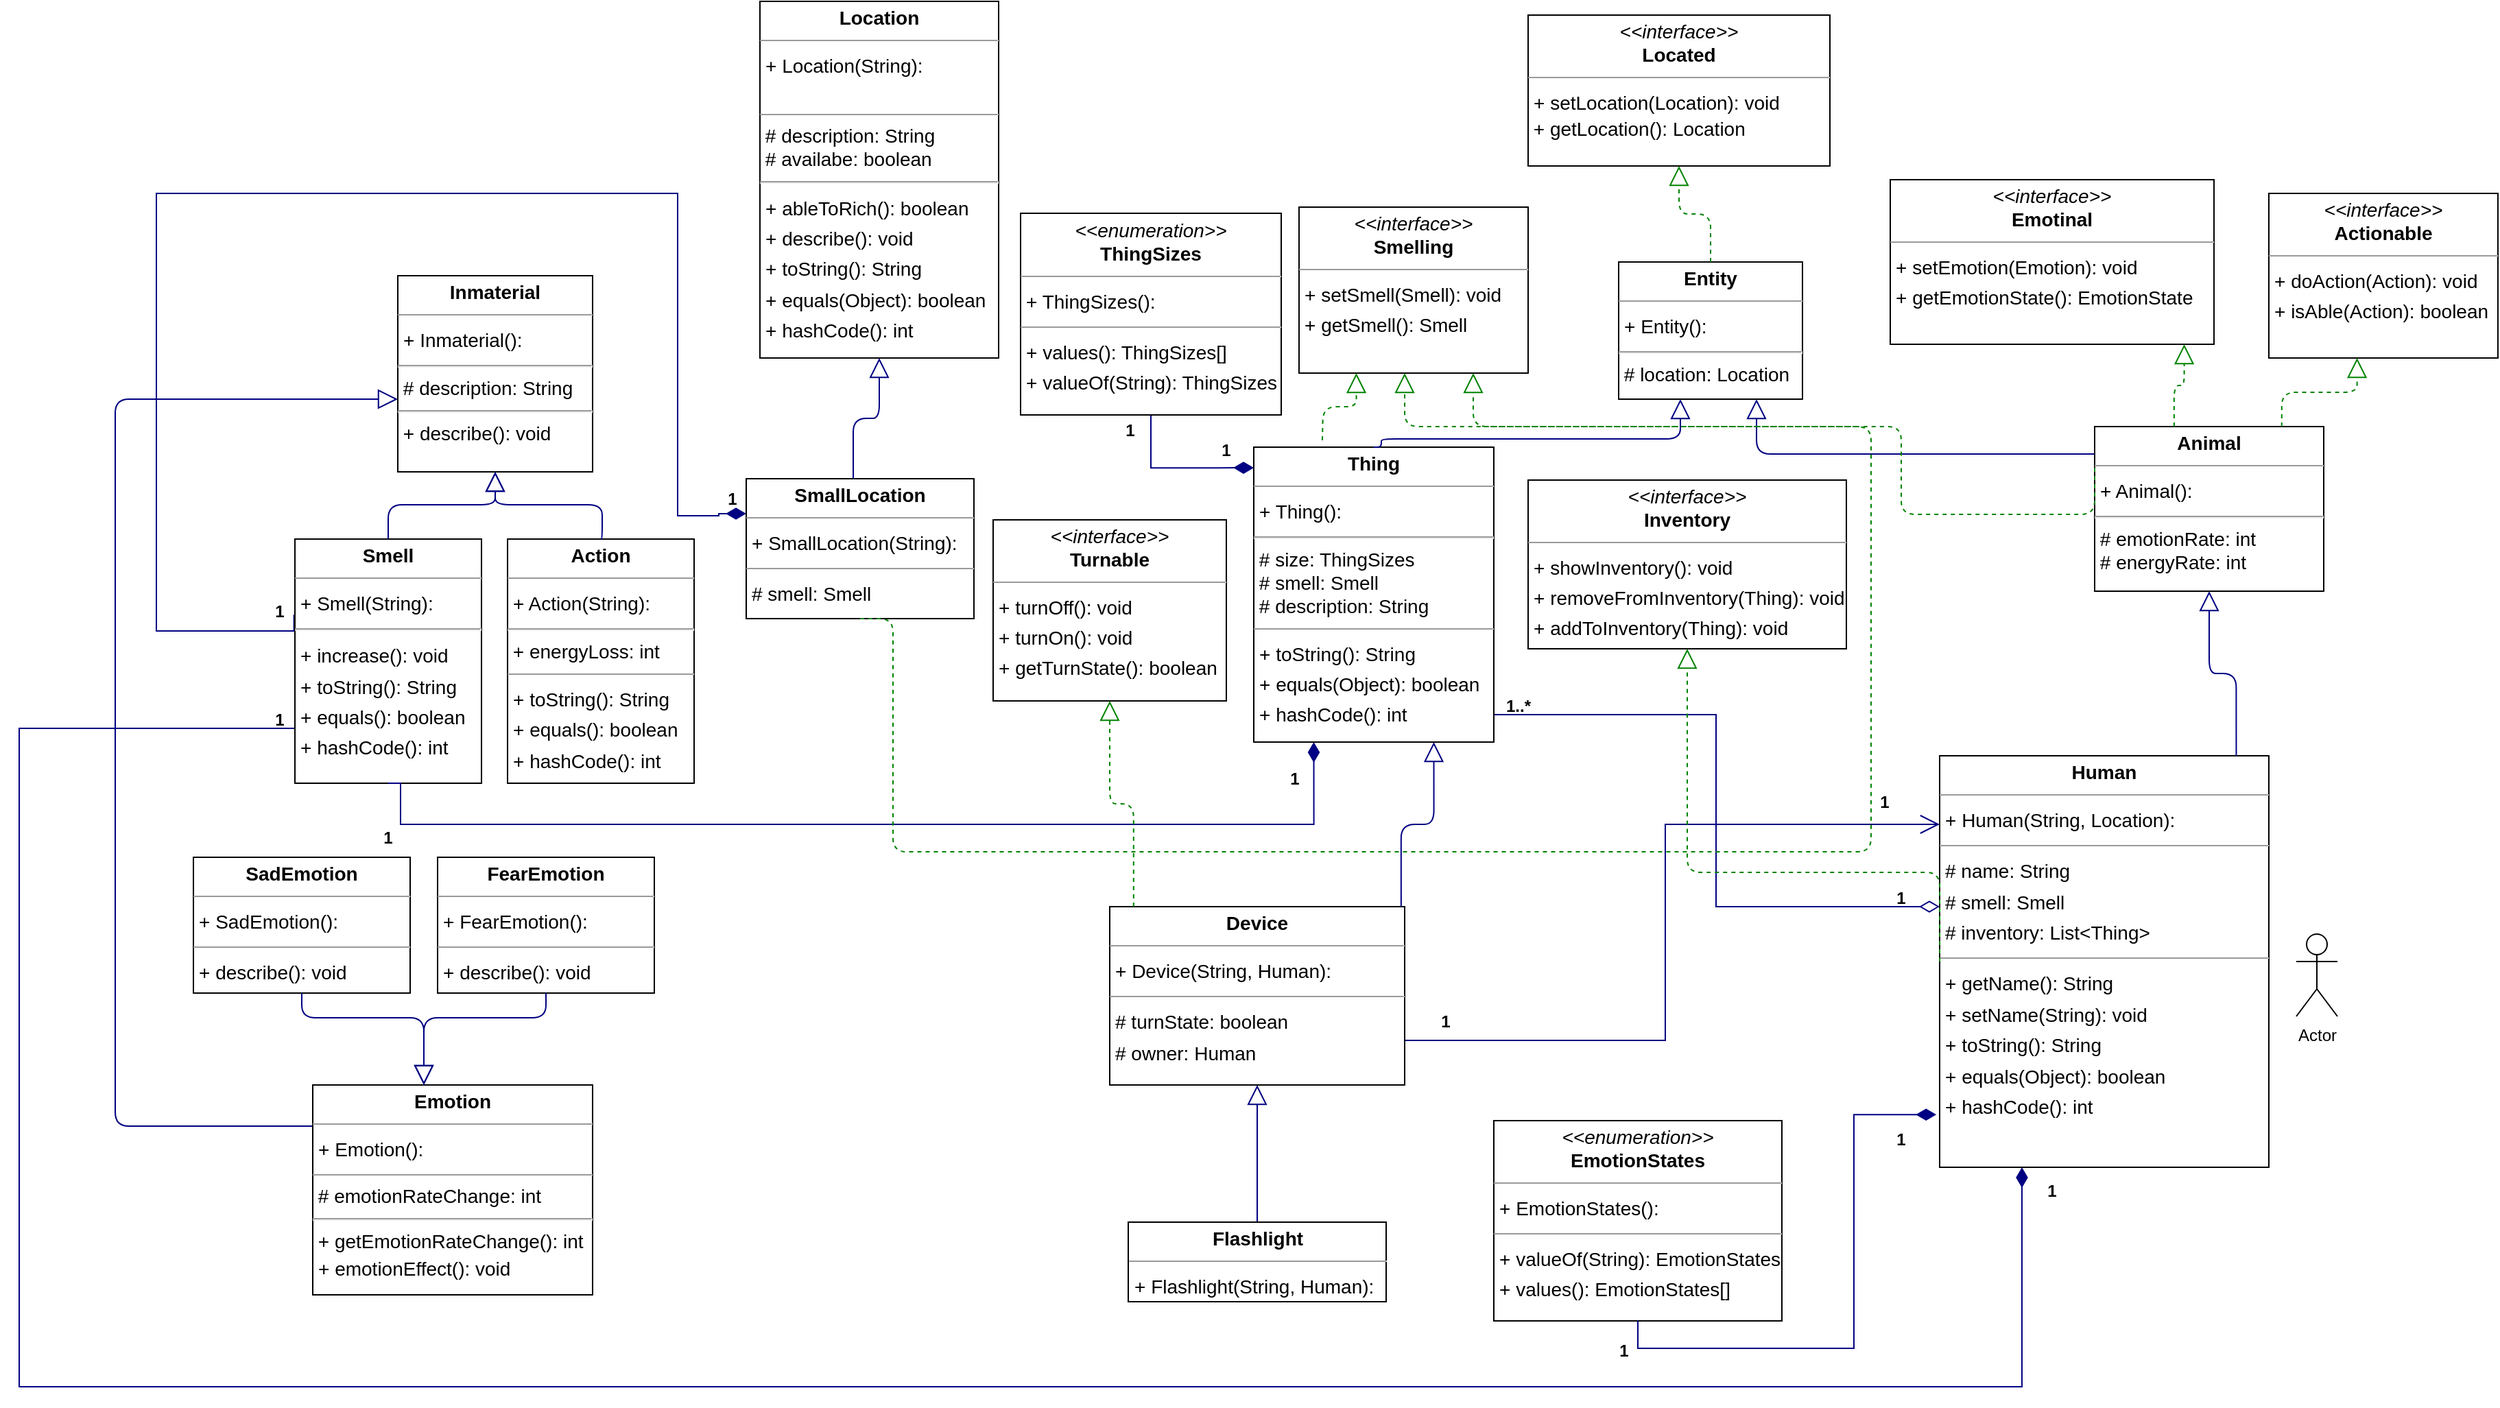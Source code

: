 <mxfile version="20.6.2" type="device"><diagram id="MueNVvaktkQW8Kkpwh6Y" name="Page-1"><mxGraphModel dx="1789" dy="1004" grid="1" gridSize="10" guides="1" tooltips="1" connect="1" arrows="1" fold="1" page="0" pageScale="1" pageWidth="850" pageHeight="1100" background="none" math="0" shadow="0"><root><mxCell id="0"/><mxCell id="1" parent="0"/><mxCell id="node16" value="&lt;p style=&quot;margin:0px;margin-top:4px;text-align:center;&quot;&gt;&lt;b&gt;Action&lt;/b&gt;&lt;/p&gt;&lt;hr size=&quot;1&quot;&gt;&lt;p style=&quot;margin:0 0 0 4px;line-height:1.6;&quot;&gt;+ Action(String): &lt;/p&gt;&lt;hr&gt;&amp;nbsp;+ energyLoss: int&lt;br&gt;&lt;hr size=&quot;1&quot;&gt;&lt;p style=&quot;margin:0 0 0 4px;line-height:1.6;&quot;&gt;&lt;span style=&quot;background-color: initial;&quot;&gt;+ toString(): String&lt;/span&gt;&lt;br&gt;&lt;/p&gt;&lt;p style=&quot;margin:0 0 0 4px;line-height:1.6;&quot;&gt;+ equals(): boolean&lt;/p&gt;&lt;p style=&quot;margin:0 0 0 4px;line-height:1.6;&quot;&gt;+ hashCode(): int&lt;/p&gt;" style="verticalAlign=top;align=left;overflow=fill;fontSize=14;fontFamily=Helvetica;html=1;rounded=0;shadow=0;comic=0;labelBackgroundColor=none;strokeWidth=1;" parent="1" vertex="1"><mxGeometry x="-214" y="202" width="136" height="178" as="geometry"/></mxCell><mxCell id="node4" value="&lt;p style=&quot;margin:0px;margin-top:4px;text-align:center;&quot;&gt;&lt;i&gt;&amp;lt;&amp;lt;interface&amp;gt;&amp;gt;&lt;/i&gt;&lt;br&gt;&lt;b&gt;Actionable&lt;/b&gt;&lt;/p&gt;&lt;hr size=&quot;1&quot;&gt;&lt;p style=&quot;margin:0 0 0 4px;line-height:1.6;&quot;&gt;+ doAction(Action): void&lt;/p&gt;&lt;p style=&quot;margin:0 0 0 4px;line-height:1.6;&quot;&gt;+ isAble(Action): boolean&lt;/p&gt;&lt;p style=&quot;margin:0 0 0 4px;line-height:1.6;&quot;&gt;&lt;br&gt;&lt;/p&gt;" style="verticalAlign=top;align=left;overflow=fill;fontSize=14;fontFamily=Helvetica;html=1;rounded=0;shadow=0;comic=0;labelBackgroundColor=none;strokeWidth=1;" parent="1" vertex="1"><mxGeometry x="1070" y="-50" width="167" height="120" as="geometry"/></mxCell><mxCell id="node1" value="&lt;p style=&quot;margin:0px;margin-top:4px;text-align:center;&quot;&gt;&lt;b&gt;Animal&lt;/b&gt;&lt;/p&gt;&lt;hr size=&quot;1&quot;&gt;&lt;p style=&quot;margin:0 0 0 4px;line-height:1.6;&quot;&gt;+ Animal(): &lt;/p&gt;&lt;hr&gt;&amp;nbsp;# emotionRate: int&lt;br&gt;&amp;nbsp;# energyRate: int" style="verticalAlign=top;align=left;overflow=fill;fontSize=14;fontFamily=Helvetica;html=1;rounded=0;shadow=0;comic=0;labelBackgroundColor=none;strokeWidth=1;" parent="1" vertex="1"><mxGeometry x="943" y="120" width="167" height="120" as="geometry"/></mxCell><mxCell id="obDkM9ZEDgnYRzwhDy0g-1" style="edgeStyle=orthogonalEdgeStyle;rounded=0;orthogonalLoop=1;jettySize=auto;html=1;strokeColor=#000082;endArrow=open;endFill=0;exitX=1;exitY=0.75;exitDx=0;exitDy=0;endSize=12;" parent="1" source="node13" target="node10" edge="1"><mxGeometry relative="1" as="geometry"><mxPoint x="750" y="370" as="targetPoint"/><Array as="points"><mxPoint x="630" y="568"/><mxPoint x="630" y="410"/></Array></mxGeometry></mxCell><mxCell id="node13" value="&lt;p style=&quot;margin:0px;margin-top:4px;text-align:center;&quot;&gt;&lt;b&gt;Device&lt;/b&gt;&lt;/p&gt;&lt;hr size=&quot;1&quot;&gt;&lt;p style=&quot;margin:0 0 0 4px;line-height:1.6;&quot;&gt;+ Device(String, Human): &lt;/p&gt;&lt;hr size=&quot;1&quot;&gt;&lt;p style=&quot;margin:0 0 0 4px;line-height:1.6;&quot;&gt;# turnState: boolean&lt;/p&gt;&lt;p style=&quot;margin:0 0 0 4px;line-height:1.6;&quot;&gt;# owner: Human&lt;/p&gt;&lt;p style=&quot;margin:0 0 0 4px;line-height:1.6;&quot;&gt;&lt;br&gt;&lt;/p&gt;&lt;p style=&quot;margin:0 0 0 4px;line-height:1.6;&quot;&gt;&lt;br&gt;&lt;/p&gt;&lt;p style=&quot;margin:0 0 0 4px;line-height:1.6;&quot;&gt;&lt;br&gt;&lt;/p&gt;" style="verticalAlign=top;align=left;overflow=fill;fontSize=14;fontFamily=Helvetica;html=1;rounded=0;shadow=0;comic=0;labelBackgroundColor=none;strokeWidth=1;" parent="1" vertex="1"><mxGeometry x="225" y="470" width="215" height="130" as="geometry"/></mxCell><mxCell id="node18" value="&lt;p style=&quot;margin:0px;margin-top:4px;text-align:center;&quot;&gt;&lt;i&gt;&amp;lt;&amp;lt;interface&amp;gt;&amp;gt;&lt;/i&gt;&lt;br&gt;&lt;b&gt;Emotinal&lt;/b&gt;&lt;/p&gt;&lt;hr size=&quot;1&quot;&gt;&lt;p style=&quot;margin:0 0 0 4px;line-height:1.6;&quot;&gt;+ setEmotion(Emotion): void&lt;/p&gt;&lt;p style=&quot;margin:0 0 0 4px;line-height:1.6;&quot;&gt;+ getEmotionState(): EmotionState&lt;/p&gt;" style="verticalAlign=top;align=left;overflow=fill;fontSize=14;fontFamily=Helvetica;html=1;rounded=0;shadow=0;comic=0;labelBackgroundColor=none;strokeWidth=1;" parent="1" vertex="1"><mxGeometry x="794" y="-60" width="236" height="120" as="geometry"/></mxCell><mxCell id="NrGRBM0tOk8DJxdHcH1v-8" style="edgeStyle=orthogonalEdgeStyle;rounded=1;orthogonalLoop=1;jettySize=auto;html=1;strokeColor=#000082;endArrow=block;endFill=0;endSize=12;" parent="1" source="node19" target="node0" edge="1"><mxGeometry relative="1" as="geometry"><Array as="points"><mxPoint x="-500" y="630"/><mxPoint x="-500" y="100"/></Array><mxPoint x="-340" y="100" as="targetPoint"/></mxGeometry></mxCell><mxCell id="node19" value="&lt;p style=&quot;margin:0px;margin-top:4px;text-align:center;&quot;&gt;&lt;b&gt;Emotion&lt;/b&gt;&lt;/p&gt;&lt;hr size=&quot;1&quot;&gt;&lt;p style=&quot;margin:0 0 0 4px;line-height:1.6;&quot;&gt;+ Emotion(): &lt;/p&gt;&lt;hr size=&quot;1&quot;&gt;&amp;nbsp;# emotionRateChange: int&lt;hr&gt;&amp;nbsp;+ getEmotionRateChange(): int&lt;br&gt;&lt;p style=&quot;margin:0 0 0 4px;line-height:1.6;&quot;&gt;+ emotionEffect(): void&lt;/p&gt;" style="verticalAlign=top;align=left;overflow=fill;fontSize=14;fontFamily=Helvetica;html=1;rounded=0;shadow=0;comic=0;labelBackgroundColor=none;strokeWidth=1;" parent="1" vertex="1"><mxGeometry x="-356" y="600" width="204" height="153" as="geometry"/></mxCell><mxCell id="node5" value="&lt;p style=&quot;margin:0px;margin-top:4px;text-align:center;&quot;&gt;&lt;i&gt;&amp;lt;&amp;lt;enumeration&amp;gt;&amp;gt;&lt;/i&gt;&lt;br/&gt;&lt;b&gt;EmotionStates&lt;/b&gt;&lt;/p&gt;&lt;hr size=&quot;1&quot;/&gt;&lt;p style=&quot;margin:0 0 0 4px;line-height:1.6;&quot;&gt;+ EmotionStates(): &lt;/p&gt;&lt;hr size=&quot;1&quot;/&gt;&lt;p style=&quot;margin:0 0 0 4px;line-height:1.6;&quot;&gt;+ valueOf(String): EmotionStates&lt;br/&gt;+ values(): EmotionStates[]&lt;/p&gt;" style="verticalAlign=top;align=left;overflow=fill;fontSize=14;fontFamily=Helvetica;html=1;rounded=0;shadow=0;comic=0;labelBackgroundColor=none;strokeWidth=1;" parent="1" vertex="1"><mxGeometry x="505" y="626" width="210" height="146" as="geometry"/></mxCell><mxCell id="node9" value="&lt;p style=&quot;margin:0px;margin-top:4px;text-align:center;&quot;&gt;&lt;b&gt;Entity&lt;/b&gt;&lt;/p&gt;&lt;hr size=&quot;1&quot;&gt;&lt;p style=&quot;margin:0 0 0 4px;line-height:1.6;&quot;&gt;+ Entity(): &lt;/p&gt;&lt;hr&gt;&amp;nbsp;# location: Location" style="verticalAlign=top;align=left;overflow=fill;fontSize=14;fontFamily=Helvetica;html=1;rounded=0;shadow=0;comic=0;labelBackgroundColor=none;strokeWidth=1;" parent="1" vertex="1"><mxGeometry x="596" width="134" height="100" as="geometry"/></mxCell><mxCell id="node21" value="&lt;p style=&quot;margin:0px;margin-top:4px;text-align:center;&quot;&gt;&lt;b&gt;FearEmotion&lt;/b&gt;&lt;/p&gt;&lt;hr size=&quot;1&quot;&gt;&lt;p style=&quot;margin:0 0 0 4px;line-height:1.6;&quot;&gt;+ FearEmotion(): &lt;/p&gt;&lt;hr size=&quot;1&quot;&gt;&lt;p style=&quot;margin:0 0 0 4px;line-height:1.6;&quot;&gt;+ describe(): void&lt;/p&gt;" style="verticalAlign=top;align=left;overflow=fill;fontSize=14;fontFamily=Helvetica;html=1;rounded=0;shadow=0;comic=0;labelBackgroundColor=none;strokeWidth=1;" parent="1" vertex="1"><mxGeometry x="-265" y="434" width="158" height="99" as="geometry"/></mxCell><mxCell id="NrGRBM0tOk8DJxdHcH1v-1" value="" style="edgeStyle=orthogonalEdgeStyle;rounded=0;orthogonalLoop=1;jettySize=auto;html=1;endArrow=block;endFill=0;endSize=12;strokeColor=#000082;" parent="1" source="node6" target="node13" edge="1"><mxGeometry relative="1" as="geometry"/></mxCell><mxCell id="node6" value="&lt;p style=&quot;margin:0px;margin-top:4px;text-align:center;&quot;&gt;&lt;b&gt;Flashlight&lt;/b&gt;&lt;/p&gt;&lt;hr size=&quot;1&quot;/&gt;&lt;p style=&quot;margin:0 0 0 4px;line-height:1.6;&quot;&gt;+ Flashlight(String, Human): &lt;/p&gt;" style="verticalAlign=top;align=left;overflow=fill;fontSize=14;fontFamily=Helvetica;html=1;rounded=0;shadow=0;comic=0;labelBackgroundColor=none;strokeWidth=1;" parent="1" vertex="1"><mxGeometry x="238.5" y="700" width="188" height="58" as="geometry"/></mxCell><mxCell id="obDkM9ZEDgnYRzwhDy0g-5" style="edgeStyle=orthogonalEdgeStyle;rounded=0;orthogonalLoop=1;jettySize=auto;html=1;entryX=0.997;entryY=0.818;entryDx=0;entryDy=0;entryPerimeter=0;strokeColor=#000082;endArrow=none;endFill=0;startArrow=diamondThin;startFill=0;startSize=12;" parent="1" source="node10" target="node2" edge="1"><mxGeometry relative="1" as="geometry"><Array as="points"><mxPoint x="667" y="470"/><mxPoint x="667" y="330"/><mxPoint x="505" y="330"/></Array></mxGeometry></mxCell><mxCell id="obDkM9ZEDgnYRzwhDy0g-12" style="edgeStyle=orthogonalEdgeStyle;rounded=0;orthogonalLoop=1;jettySize=auto;html=1;exitX=0.25;exitY=1;exitDx=0;exitDy=0;entryX=0;entryY=0.75;entryDx=0;entryDy=0;strokeColor=#000082;startArrow=diamondThin;startFill=1;endArrow=none;endFill=0;startSize=12;endSize=12;" parent="1" source="node10" target="node7" edge="1"><mxGeometry relative="1" as="geometry"><Array as="points"><mxPoint x="890" y="820"/><mxPoint x="-570" y="820"/><mxPoint x="-570" y="340"/><mxPoint x="-369" y="340"/></Array></mxGeometry></mxCell><mxCell id="obDkM9ZEDgnYRzwhDy0g-21" style="edgeStyle=orthogonalEdgeStyle;rounded=0;orthogonalLoop=1;jettySize=auto;html=1;exitX=-0.01;exitY=0.872;exitDx=0;exitDy=0;entryX=0.5;entryY=1;entryDx=0;entryDy=0;strokeColor=#000082;startArrow=diamondThin;startFill=1;endArrow=none;endFill=0;startSize=12;endSize=12;exitPerimeter=0;" parent="1" source="node10" target="node5" edge="1"><mxGeometry relative="1" as="geometry"/></mxCell><mxCell id="node10" value="&lt;p style=&quot;margin:0px;margin-top:4px;text-align:center;&quot;&gt;&lt;b&gt;Human&lt;/b&gt;&lt;/p&gt;&lt;hr size=&quot;1&quot;&gt;&lt;p style=&quot;margin:0 0 0 4px;line-height:1.6;&quot;&gt;+ Human(String, Location): &lt;/p&gt;&lt;hr size=&quot;1&quot;&gt;&lt;p style=&quot;margin:0 0 0 4px;line-height:1.6;&quot;&gt;# name: String&lt;/p&gt;&lt;p style=&quot;margin:0 0 0 4px;line-height:1.6;&quot;&gt;# smell: Smell&lt;/p&gt;&lt;p style=&quot;margin:0 0 0 4px;line-height:1.6;&quot;&gt;# inventory: List&amp;lt;Thing&amp;gt;&lt;/p&gt;&lt;hr size=&quot;1&quot;&gt;&lt;p style=&quot;margin:0 0 0 4px;line-height:1.6;&quot;&gt;+ getName(): String&lt;/p&gt;&lt;p style=&quot;margin:0 0 0 4px;line-height:1.6;&quot;&gt;+ setName(String): void&lt;/p&gt;&lt;p style=&quot;margin:0 0 0 4px;line-height:1.6;&quot;&gt;+ toString(): String&lt;/p&gt;&lt;p style=&quot;margin:0 0 0 4px;line-height:1.6;&quot;&gt;+ equals(Object): boolean&lt;/p&gt;&lt;p style=&quot;margin:0 0 0 4px;line-height:1.6;&quot;&gt;+ hashCode(): int&lt;/p&gt;" style="verticalAlign=top;align=left;overflow=fill;fontSize=14;fontFamily=Helvetica;html=1;rounded=0;shadow=0;comic=0;labelBackgroundColor=none;strokeWidth=1;" parent="1" vertex="1"><mxGeometry x="830" y="360" width="240" height="300" as="geometry"/></mxCell><mxCell id="node0" value="&lt;p style=&quot;margin:0px;margin-top:4px;text-align:center;&quot;&gt;&lt;b&gt;Inmaterial&lt;/b&gt;&lt;/p&gt;&lt;hr size=&quot;1&quot;&gt;&lt;p style=&quot;margin:0 0 0 4px;line-height:1.6;&quot;&gt;+ Inmaterial():&lt;/p&gt;&lt;hr&gt;&amp;nbsp;# description: String&lt;hr&gt;&amp;nbsp;+ describe(): void&lt;p style=&quot;margin:0 0 0 4px;line-height:1.6;&quot;&gt;&lt;br&gt;&lt;/p&gt;" style="verticalAlign=top;align=left;overflow=fill;fontSize=14;fontFamily=Helvetica;html=1;rounded=0;shadow=0;comic=0;labelBackgroundColor=none;strokeWidth=1;" parent="1" vertex="1"><mxGeometry x="-294" y="10" width="142" height="143" as="geometry"/></mxCell><mxCell id="node3" value="&lt;p style=&quot;margin:0px;margin-top:4px;text-align:center;&quot;&gt;&lt;i&gt;&amp;lt;&amp;lt;interface&amp;gt;&amp;gt;&lt;/i&gt;&lt;br/&gt;&lt;b&gt;Inventory&lt;/b&gt;&lt;/p&gt;&lt;hr size=&quot;1&quot;/&gt;&lt;p style=&quot;margin:0 0 0 4px;line-height:1.6;&quot;&gt;+ showInventory(): void&lt;br/&gt;+ removeFromInventory(Thing): void&lt;br/&gt;+ addToInventory(Thing): void&lt;/p&gt;" style="verticalAlign=top;align=left;overflow=fill;fontSize=14;fontFamily=Helvetica;html=1;rounded=0;shadow=0;comic=0;labelBackgroundColor=none;strokeWidth=1;" parent="1" vertex="1"><mxGeometry x="530" y="159" width="232" height="123" as="geometry"/></mxCell><mxCell id="node12" value="&lt;p style=&quot;margin:0px;margin-top:4px;text-align:center;&quot;&gt;&lt;i&gt;&amp;lt;&amp;lt;interface&amp;gt;&amp;gt;&lt;/i&gt;&lt;br&gt;&lt;b&gt;Located&lt;/b&gt;&lt;/p&gt;&lt;hr size=&quot;1&quot;&gt;&lt;p style=&quot;margin:0 0 0 4px;line-height:1.6;&quot;&gt;+ setLocation(Location): void&lt;/p&gt;&amp;nbsp;+ getLocation(): Location" style="verticalAlign=top;align=left;overflow=fill;fontSize=14;fontFamily=Helvetica;html=1;rounded=0;shadow=0;comic=0;labelBackgroundColor=none;strokeWidth=1;container=1;flipH=0;movable=1;resizable=1;rotatable=1;deletable=1;editable=1;connectable=1;" parent="1" vertex="1"><mxGeometry x="530" y="-180" width="220" height="110" as="geometry"/></mxCell><mxCell id="node14" value="&lt;p style=&quot;margin:0px;margin-top:4px;text-align:center;&quot;&gt;&lt;b&gt;Location&lt;/b&gt;&lt;/p&gt;&lt;hr size=&quot;1&quot;&gt;&lt;p style=&quot;margin:0 0 0 4px;line-height:1.6;&quot;&gt;+ Location(String):&lt;/p&gt;&lt;br&gt;&lt;hr size=&quot;1&quot;&gt;&amp;nbsp;# description: String&lt;br&gt;&amp;nbsp;# availabe: boolean&lt;br&gt;&lt;hr&gt;&lt;p style=&quot;margin:0 0 0 4px;line-height:1.6;&quot;&gt;+ ableToRich(): boolean&lt;br&gt;+ describe(): void&lt;/p&gt;&lt;p style=&quot;margin:0 0 0 4px;line-height:1.6;&quot;&gt;+ toString(): String&lt;/p&gt;&lt;p style=&quot;margin: 0px 0px 0px 4px; line-height: 1.6;&quot;&gt;+ equals(Object): boolean&lt;/p&gt;&lt;p style=&quot;margin: 0px 0px 0px 4px; line-height: 1.6;&quot;&gt;+ hashCode(): int&lt;/p&gt;&lt;p style=&quot;margin:0 0 0 4px;line-height:1.6;&quot;&gt;&lt;br&gt;&lt;/p&gt;" style="verticalAlign=top;align=left;overflow=fill;fontSize=14;fontFamily=Helvetica;html=1;rounded=0;shadow=0;comic=0;labelBackgroundColor=none;strokeWidth=1;" parent="1" vertex="1"><mxGeometry x="-30" y="-190" width="174" height="260" as="geometry"/></mxCell><mxCell id="node20" value="&lt;p style=&quot;margin:0px;margin-top:4px;text-align:center;&quot;&gt;&lt;b&gt;SadEmotion&lt;/b&gt;&lt;/p&gt;&lt;hr size=&quot;1&quot;&gt;&lt;p style=&quot;margin:0 0 0 4px;line-height:1.6;&quot;&gt;+ SadEmotion(): &lt;/p&gt;&lt;hr size=&quot;1&quot;&gt;&lt;p style=&quot;margin:0 0 0 4px;line-height:1.6;&quot;&gt;+ describe(): void&lt;/p&gt;" style="verticalAlign=top;align=left;overflow=fill;fontSize=14;fontFamily=Helvetica;html=1;rounded=0;shadow=0;comic=0;labelBackgroundColor=none;strokeWidth=1;" parent="1" vertex="1"><mxGeometry x="-443" y="434" width="158" height="99" as="geometry"/></mxCell><mxCell id="obDkM9ZEDgnYRzwhDy0g-18" style="edgeStyle=orthogonalEdgeStyle;rounded=0;orthogonalLoop=1;jettySize=auto;html=1;exitX=0;exitY=0.25;exitDx=0;exitDy=0;entryX=-0.005;entryY=0.31;entryDx=0;entryDy=0;entryPerimeter=0;strokeColor=#000082;startArrow=diamondThin;startFill=1;endArrow=none;endFill=0;startSize=12;endSize=12;" parent="1" source="node8" target="node7" edge="1"><mxGeometry relative="1" as="geometry"><Array as="points"><mxPoint x="-60" y="183"/><mxPoint x="-60" y="185"/><mxPoint x="-90" y="185"/><mxPoint x="-90" y="-50"/><mxPoint x="-470" y="-50"/><mxPoint x="-470" y="269"/><mxPoint x="-370" y="269"/></Array></mxGeometry></mxCell><mxCell id="node8" value="&lt;p style=&quot;margin:0px;margin-top:4px;text-align:center;&quot;&gt;&lt;b&gt;SmallLocation&lt;/b&gt;&lt;/p&gt;&lt;hr size=&quot;1&quot;&gt;&lt;p style=&quot;margin:0 0 0 4px;line-height:1.6;&quot;&gt;+ SmallLocation(String): &lt;/p&gt;&lt;hr size=&quot;1&quot;&gt;&lt;p style=&quot;margin:0 0 0 4px;line-height:1.6;&quot;&gt;# smell: Smell&lt;/p&gt;" style="verticalAlign=top;align=left;overflow=fill;fontSize=14;fontFamily=Helvetica;html=1;rounded=0;shadow=0;comic=0;labelBackgroundColor=none;strokeWidth=1;" parent="1" vertex="1"><mxGeometry x="-40" y="158" width="166" height="102" as="geometry"/></mxCell><mxCell id="node7" value="&lt;p style=&quot;margin:0px;margin-top:4px;text-align:center;&quot;&gt;&lt;b&gt;Smell&lt;/b&gt;&lt;/p&gt;&lt;hr size=&quot;1&quot;&gt;&lt;p style=&quot;margin:0 0 0 4px;line-height:1.6;&quot;&gt;+ Smell(String):&lt;/p&gt;&lt;hr&gt;&lt;p style=&quot;margin:0 0 0 4px;line-height:1.6;&quot;&gt;+ increase(): void&lt;/p&gt;&lt;p style=&quot;margin:0 0 0 4px;line-height:1.6;&quot;&gt;+ toString(): String&lt;/p&gt;&lt;p style=&quot;margin:0 0 0 4px;line-height:1.6;&quot;&gt;+ equals(): boolean&lt;/p&gt;&lt;p style=&quot;margin:0 0 0 4px;line-height:1.6;&quot;&gt;+ hashCode(): int&lt;/p&gt;" style="verticalAlign=top;align=left;overflow=fill;fontSize=14;fontFamily=Helvetica;html=1;rounded=0;shadow=0;comic=0;labelBackgroundColor=none;strokeWidth=1;" parent="1" vertex="1"><mxGeometry x="-369" y="202" width="136" height="178" as="geometry"/></mxCell><mxCell id="node17" value="&lt;p style=&quot;margin:0px;margin-top:4px;text-align:center;&quot;&gt;&lt;i&gt;&amp;lt;&amp;lt;interface&amp;gt;&amp;gt;&lt;/i&gt;&lt;br&gt;&lt;b&gt;Smelling&lt;/b&gt;&lt;/p&gt;&lt;hr size=&quot;1&quot;&gt;&lt;p style=&quot;margin:0 0 0 4px;line-height:1.6;&quot;&gt;+ setSmell(Smell): void&lt;/p&gt;&lt;p style=&quot;margin:0 0 0 4px;line-height:1.6;&quot;&gt;+ getSmell(): Smell&lt;/p&gt;" style="verticalAlign=top;align=left;overflow=fill;fontSize=14;fontFamily=Helvetica;html=1;rounded=0;shadow=0;comic=0;labelBackgroundColor=none;strokeWidth=1;" parent="1" vertex="1"><mxGeometry x="363" y="-40" width="167" height="121" as="geometry"/></mxCell><mxCell id="obDkM9ZEDgnYRzwhDy0g-11" style="edgeStyle=orthogonalEdgeStyle;rounded=0;orthogonalLoop=1;jettySize=auto;html=1;exitX=0.25;exitY=1;exitDx=0;exitDy=0;entryX=0.5;entryY=1;entryDx=0;entryDy=0;strokeColor=#000082;startArrow=diamondThin;startFill=1;endArrow=none;endFill=0;startSize=12;endSize=12;" parent="1" source="node2" target="node7" edge="1"><mxGeometry relative="1" as="geometry"><Array as="points"><mxPoint x="374" y="410"/><mxPoint x="-292" y="410"/></Array></mxGeometry></mxCell><mxCell id="node2" value="&lt;p style=&quot;margin:0px;margin-top:4px;text-align:center;&quot;&gt;&lt;b&gt;Thing&lt;/b&gt;&lt;/p&gt;&lt;hr size=&quot;1&quot;&gt;&lt;p style=&quot;margin:0 0 0 4px;line-height:1.6;&quot;&gt;+ Thing(): &lt;/p&gt;&lt;hr&gt;&amp;nbsp;# size: ThingSizes&lt;br&gt;&amp;nbsp;# smell: Smell&lt;br&gt;&amp;nbsp;# description: String&lt;br&gt;&lt;hr size=&quot;1&quot;&gt;&lt;p style=&quot;margin:0 0 0 4px;line-height:1.6;&quot;&gt;+ toString(): String&lt;br&gt;+ equals(Object): boolean&lt;/p&gt;&lt;p style=&quot;margin:0 0 0 4px;line-height:1.6;&quot;&gt;+ hashCode(): int&lt;/p&gt;" style="verticalAlign=top;align=left;overflow=fill;fontSize=14;fontFamily=Helvetica;html=1;rounded=0;shadow=0;comic=0;labelBackgroundColor=none;strokeWidth=1;container=1;" parent="1" vertex="1"><mxGeometry x="330" y="135" width="175" height="215" as="geometry"/></mxCell><mxCell id="obDkM9ZEDgnYRzwhDy0g-24" style="edgeStyle=orthogonalEdgeStyle;rounded=0;orthogonalLoop=1;jettySize=auto;html=1;exitX=0.5;exitY=1;exitDx=0;exitDy=0;entryX=0;entryY=0.07;entryDx=0;entryDy=0;entryPerimeter=0;strokeColor=#000082;startArrow=none;startFill=0;endArrow=diamondThin;endFill=1;startSize=12;endSize=12;" parent="1" source="node15" target="node2" edge="1"><mxGeometry relative="1" as="geometry"/></mxCell><mxCell id="node15" value="&lt;p style=&quot;margin:0px;margin-top:4px;text-align:center;&quot;&gt;&lt;i&gt;&amp;lt;&amp;lt;enumeration&amp;gt;&amp;gt;&lt;/i&gt;&lt;br/&gt;&lt;b&gt;ThingSizes&lt;/b&gt;&lt;/p&gt;&lt;hr size=&quot;1&quot;/&gt;&lt;p style=&quot;margin:0 0 0 4px;line-height:1.6;&quot;&gt;+ ThingSizes(): &lt;/p&gt;&lt;hr size=&quot;1&quot;/&gt;&lt;p style=&quot;margin:0 0 0 4px;line-height:1.6;&quot;&gt;+ values(): ThingSizes[]&lt;br/&gt;+ valueOf(String): ThingSizes&lt;/p&gt;" style="verticalAlign=top;align=left;overflow=fill;fontSize=14;fontFamily=Helvetica;html=1;rounded=0;shadow=0;comic=0;labelBackgroundColor=none;strokeWidth=1;" parent="1" vertex="1"><mxGeometry x="160" y="-35.5" width="190" height="147" as="geometry"/></mxCell><mxCell id="node11" value="&lt;p style=&quot;margin:0px;margin-top:4px;text-align:center;&quot;&gt;&lt;i&gt;&amp;lt;&amp;lt;interface&amp;gt;&amp;gt;&lt;/i&gt;&lt;br&gt;&lt;b&gt;Turnable&lt;/b&gt;&lt;/p&gt;&lt;hr size=&quot;1&quot;&gt;&lt;p style=&quot;margin:0 0 0 4px;line-height:1.6;&quot;&gt;+ turnOff(): void&lt;br&gt;+ turnOn(): void&lt;/p&gt;&lt;p style=&quot;margin:0 0 0 4px;line-height:1.6;&quot;&gt;+ getTurnState(): boolean&lt;/p&gt;" style="verticalAlign=top;align=left;overflow=fill;fontSize=14;fontFamily=Helvetica;html=1;rounded=0;shadow=0;comic=0;labelBackgroundColor=none;strokeWidth=1;" parent="1" vertex="1"><mxGeometry x="140" y="188" width="170" height="132" as="geometry"/></mxCell><mxCell id="edge7" value="" style="html=1;rounded=1;edgeStyle=orthogonalEdgeStyle;dashed=0;startArrow=none;endArrow=block;endSize=12;strokeColor=#000082;exitX=0.500;exitY=0.000;exitDx=0;exitDy=0;entryX=0.500;entryY=1.001;entryDx=0;entryDy=0;endFill=0;" parent="1" source="node16" target="node0" edge="1"><mxGeometry width="50" height="50" relative="1" as="geometry"><Array as="points"><mxPoint x="-145" y="177"/><mxPoint x="-223" y="177"/></Array></mxGeometry></mxCell><mxCell id="edge1" value="" style="html=1;rounded=1;edgeStyle=orthogonalEdgeStyle;dashed=1;startArrow=none;endArrow=block;endSize=12;strokeColor=#008200;exitX=0.816;exitY=0.001;exitDx=0;exitDy=0;entryX=0.385;entryY=1;entryDx=0;entryDy=0;endFill=0;entryPerimeter=0;" parent="1" source="node1" target="node4" edge="1"><mxGeometry width="50" height="50" relative="1" as="geometry"><Array as="points"/></mxGeometry></mxCell><mxCell id="edge5" value="" style="html=1;rounded=1;edgeStyle=orthogonalEdgeStyle;dashed=1;startArrow=none;endArrow=block;endSize=12;strokeColor=#008200;exitX=0.347;exitY=0.000;exitDx=0;exitDy=0;entryX=0.908;entryY=1.000;entryDx=0;entryDy=0;endFill=0;" parent="1" source="node1" target="node18" edge="1"><mxGeometry width="50" height="50" relative="1" as="geometry"><Array as="points"/></mxGeometry></mxCell><mxCell id="edge6" value="" style="html=1;rounded=1;edgeStyle=orthogonalEdgeStyle;dashed=0;startArrow=none;endArrow=block;endSize=12;strokeColor=#000082;entryX=0.75;entryY=1;entryDx=0;entryDy=0;endFill=0;" parent="1" source="node1" target="node9" edge="1"><mxGeometry width="50" height="50" relative="1" as="geometry"><Array as="points"><mxPoint x="697" y="140"/></Array><mxPoint x="910" y="170" as="sourcePoint"/></mxGeometry></mxCell><mxCell id="edge9" value="" style="html=1;rounded=1;edgeStyle=orthogonalEdgeStyle;dashed=0;startArrow=none;endArrow=block;endSize=12;strokeColor=#000082;exitX=0.988;exitY=0.000;exitDx=0;exitDy=0;entryX=0.75;entryY=1;entryDx=0;entryDy=0;endFill=0;" parent="1" source="node13" target="node2" edge="1"><mxGeometry width="50" height="50" relative="1" as="geometry"><Array as="points"/></mxGeometry></mxCell><mxCell id="edge3" value="" style="html=1;rounded=1;edgeStyle=orthogonalEdgeStyle;dashed=1;startArrow=none;endArrow=block;endSize=12;strokeColor=#008200;exitX=0.081;exitY=0.000;exitDx=0;exitDy=0;entryX=0.500;entryY=1.000;entryDx=0;entryDy=0;endFill=0;" parent="1" source="node13" target="node11" edge="1"><mxGeometry width="50" height="50" relative="1" as="geometry"><Array as="points"/></mxGeometry></mxCell><mxCell id="edge2" value="" style="html=1;rounded=1;edgeStyle=orthogonalEdgeStyle;dashed=1;startArrow=none;endArrow=block;endSize=12;strokeColor=#008200;exitX=0.500;exitY=0.001;exitDx=0;exitDy=0;entryX=0.500;entryY=1.000;entryDx=0;entryDy=0;endFill=0;" parent="1" source="node9" target="node12" edge="1"><mxGeometry width="50" height="50" relative="1" as="geometry"><Array as="points"/></mxGeometry></mxCell><mxCell id="edge18" value="" style="html=1;rounded=1;edgeStyle=orthogonalEdgeStyle;dashed=0;startArrow=none;endArrow=block;endSize=12;strokeColor=#000082;exitX=0.500;exitY=1.000;exitDx=0;exitDy=0;endFill=0;" parent="1" source="node21" target="node19" edge="1"><mxGeometry width="50" height="50" relative="1" as="geometry"><Array as="points"><mxPoint x="-186" y="551"/><mxPoint x="-275" y="551"/></Array></mxGeometry></mxCell><mxCell id="edge10" value="" style="html=1;rounded=1;edgeStyle=orthogonalEdgeStyle;dashed=0;startArrow=none;endArrow=block;endSize=12;strokeColor=#000082;exitX=0.901;exitY=0.000;exitDx=0;exitDy=0;entryX=0.500;entryY=1.001;entryDx=0;entryDy=0;endFill=0;" parent="1" source="node10" target="node1" edge="1"><mxGeometry width="50" height="50" relative="1" as="geometry"><Array as="points"/></mxGeometry></mxCell><mxCell id="edge12" value="" style="html=1;rounded=1;edgeStyle=orthogonalEdgeStyle;dashed=1;startArrow=none;endArrow=block;endSize=12;strokeColor=#008200;exitX=0.000;exitY=0.500;exitDx=0;exitDy=0;entryX=0.500;entryY=1.000;entryDx=0;entryDy=0;endFill=0;" parent="1" source="node10" target="node3" edge="1"><mxGeometry width="50" height="50" relative="1" as="geometry"><Array as="points"><mxPoint x="646" y="445"/></Array></mxGeometry></mxCell><mxCell id="edge11" value="" style="html=1;rounded=1;edgeStyle=orthogonalEdgeStyle;dashed=1;startArrow=none;endArrow=block;endSize=12;strokeColor=#008200;exitX=0;exitY=0.25;exitDx=0;exitDy=0;endFill=0;" parent="1" source="node1" target="node17" edge="1"><mxGeometry width="50" height="50" relative="1" as="geometry"><Array as="points"><mxPoint x="802" y="184"/><mxPoint x="802" y="120"/><mxPoint x="440" y="120"/></Array></mxGeometry></mxCell><mxCell id="edge17" value="" style="html=1;rounded=1;edgeStyle=orthogonalEdgeStyle;dashed=0;startArrow=none;endArrow=block;endSize=12;strokeColor=#000082;exitX=0.500;exitY=1.000;exitDx=0;exitDy=0;endFill=0;" parent="1" source="node20" target="node19" edge="1"><mxGeometry width="50" height="50" relative="1" as="geometry"><Array as="points"><mxPoint x="-364" y="551"/><mxPoint x="-275" y="551"/></Array></mxGeometry></mxCell><mxCell id="edge14" value="" style="html=1;rounded=1;edgeStyle=orthogonalEdgeStyle;dashed=0;startArrow=none;endArrow=block;endSize=12;strokeColor=#000082;exitX=0.470;exitY=0.000;exitDx=0;exitDy=0;entryX=0.500;entryY=1.000;entryDx=0;entryDy=0;endFill=0;" parent="1" source="node8" target="node14" edge="1"><mxGeometry width="50" height="50" relative="1" as="geometry"><Array as="points"/></mxGeometry></mxCell><mxCell id="edge15" value="" style="html=1;rounded=1;edgeStyle=orthogonalEdgeStyle;dashed=1;startArrow=none;endArrow=block;endSize=12;strokeColor=#008200;exitX=0.500;exitY=1.000;exitDx=0;exitDy=0;endFill=0;" parent="1" source="node8" target="node17" edge="1"><mxGeometry width="50" height="50" relative="1" as="geometry"><Array as="points"><mxPoint x="67" y="430"/><mxPoint x="780" y="430"/><mxPoint x="780" y="120"/><mxPoint x="490" y="120"/></Array></mxGeometry></mxCell><mxCell id="edge0" value="" style="html=1;rounded=1;edgeStyle=orthogonalEdgeStyle;dashed=0;startArrow=none;endArrow=block;endSize=12;strokeColor=#000082;exitX=0.500;exitY=0.000;exitDx=0;exitDy=0;entryX=0.500;entryY=1.001;entryDx=0;entryDy=0;endFill=0;" parent="1" source="node7" target="node0" edge="1"><mxGeometry width="50" height="50" relative="1" as="geometry"><Array as="points"><mxPoint x="-301" y="177"/><mxPoint x="-223" y="177"/></Array></mxGeometry></mxCell><mxCell id="edge4" value="" style="html=1;rounded=1;edgeStyle=orthogonalEdgeStyle;dashed=0;startArrow=none;endArrow=block;endSize=12;strokeColor=#000082;exitX=0.500;exitY=0.000;exitDx=0;exitDy=0;endFill=0;" parent="1" source="node2" target="node9" edge="1"><mxGeometry width="50" height="50" relative="1" as="geometry"><Array as="points"><mxPoint x="423" y="135"/><mxPoint x="423" y="129"/><mxPoint x="641" y="129"/></Array></mxGeometry></mxCell><mxCell id="edge13" value="" style="html=1;rounded=1;edgeStyle=orthogonalEdgeStyle;dashed=1;startArrow=none;endArrow=block;endSize=12;strokeColor=#008200;entryX=0.25;entryY=1;entryDx=0;entryDy=0;endFill=0;" parent="1" target="node17" edge="1"><mxGeometry width="50" height="50" relative="1" as="geometry"><mxPoint x="380" y="130" as="sourcePoint"/></mxGeometry></mxCell><mxCell id="obDkM9ZEDgnYRzwhDy0g-2" value="1" style="text;align=center;fontStyle=1;verticalAlign=middle;spacingLeft=3;spacingRight=3;strokeColor=none;rotatable=0;points=[[0,0.5],[1,0.5]];portConstraint=eastwest;" parent="1" vertex="1"><mxGeometry x="430" y="540" width="80" height="26" as="geometry"/></mxCell><mxCell id="obDkM9ZEDgnYRzwhDy0g-3" value="1..*" style="text;align=center;fontStyle=1;verticalAlign=middle;spacingLeft=3;spacingRight=3;strokeColor=none;rotatable=0;points=[[0,0.5],[1,0.5]];portConstraint=eastwest;" parent="1" vertex="1"><mxGeometry x="483" y="310" width="80" height="26" as="geometry"/></mxCell><mxCell id="obDkM9ZEDgnYRzwhDy0g-6" value="1" style="text;align=center;fontStyle=1;verticalAlign=middle;spacingLeft=3;spacingRight=3;strokeColor=none;rotatable=0;points=[[0,0.5],[1,0.5]];portConstraint=eastwest;" parent="1" vertex="1"><mxGeometry x="762" y="450" width="80" height="26" as="geometry"/></mxCell><mxCell id="obDkM9ZEDgnYRzwhDy0g-7" value="1" style="text;align=center;fontStyle=1;verticalAlign=middle;spacingLeft=3;spacingRight=3;strokeColor=none;rotatable=0;points=[[0,0.5],[1,0.5]];portConstraint=eastwest;" parent="1" vertex="1"><mxGeometry x="760" y="380" width="60" height="26" as="geometry"/></mxCell><mxCell id="obDkM9ZEDgnYRzwhDy0g-13" value="1" style="text;align=center;fontStyle=1;verticalAlign=middle;spacingLeft=3;spacingRight=3;strokeColor=none;rotatable=0;points=[[0,0.5],[1,0.5]];portConstraint=eastwest;" parent="1" vertex="1"><mxGeometry x="872" y="663.5" width="80" height="26" as="geometry"/></mxCell><mxCell id="obDkM9ZEDgnYRzwhDy0g-15" value="1" style="text;align=center;fontStyle=1;verticalAlign=middle;spacingLeft=3;spacingRight=3;strokeColor=none;rotatable=0;points=[[0,0.5],[1,0.5]];portConstraint=eastwest;" parent="1" vertex="1"><mxGeometry x="-420" y="320" width="80" height="26" as="geometry"/></mxCell><mxCell id="obDkM9ZEDgnYRzwhDy0g-16" value="1" style="text;align=center;fontStyle=1;verticalAlign=middle;spacingLeft=3;spacingRight=3;strokeColor=none;rotatable=0;points=[[0,0.5],[1,0.5]];portConstraint=eastwest;" parent="1" vertex="1"><mxGeometry x="320" y="363" width="80" height="26" as="geometry"/></mxCell><mxCell id="obDkM9ZEDgnYRzwhDy0g-17" value="1" style="text;align=center;fontStyle=1;verticalAlign=middle;spacingLeft=3;spacingRight=3;strokeColor=none;rotatable=0;points=[[0,0.5],[1,0.5]];portConstraint=eastwest;" parent="1" vertex="1"><mxGeometry x="-341" y="406" width="80" height="26" as="geometry"/></mxCell><mxCell id="obDkM9ZEDgnYRzwhDy0g-19" value="1" style="text;align=center;fontStyle=1;verticalAlign=middle;spacingLeft=3;spacingRight=3;strokeColor=none;rotatable=0;points=[[0,0.5],[1,0.5]];portConstraint=eastwest;" parent="1" vertex="1"><mxGeometry x="-90" y="159" width="80" height="26" as="geometry"/></mxCell><mxCell id="obDkM9ZEDgnYRzwhDy0g-20" value="1" style="text;align=center;fontStyle=1;verticalAlign=middle;spacingLeft=3;spacingRight=3;strokeColor=none;rotatable=0;points=[[0,0.5],[1,0.5]];portConstraint=eastwest;" parent="1" vertex="1"><mxGeometry x="-420" y="241" width="80" height="26" as="geometry"/></mxCell><mxCell id="obDkM9ZEDgnYRzwhDy0g-25" value="1" style="text;align=center;fontStyle=1;verticalAlign=middle;spacingLeft=3;spacingRight=3;strokeColor=none;rotatable=0;points=[[0,0.5],[1,0.5]];portConstraint=eastwest;" parent="1" vertex="1"><mxGeometry x="762" y="626" width="80" height="26" as="geometry"/></mxCell><mxCell id="obDkM9ZEDgnYRzwhDy0g-26" value="1" style="text;align=center;fontStyle=1;verticalAlign=middle;spacingLeft=3;spacingRight=3;strokeColor=none;rotatable=0;points=[[0,0.5],[1,0.5]];portConstraint=eastwest;" parent="1" vertex="1"><mxGeometry x="560" y="780" width="80" height="26" as="geometry"/></mxCell><mxCell id="obDkM9ZEDgnYRzwhDy0g-27" value="1" style="text;align=center;fontStyle=1;verticalAlign=middle;spacingLeft=3;spacingRight=3;strokeColor=none;rotatable=0;points=[[0,0.5],[1,0.5]];portConstraint=eastwest;" parent="1" vertex="1"><mxGeometry x="200" y="109" width="80" height="26" as="geometry"/></mxCell><mxCell id="obDkM9ZEDgnYRzwhDy0g-28" value="1" style="text;align=center;fontStyle=1;verticalAlign=middle;spacingLeft=3;spacingRight=3;strokeColor=none;rotatable=0;points=[[0,0.5],[1,0.5]];portConstraint=eastwest;" parent="1" vertex="1"><mxGeometry x="270" y="123.5" width="80" height="26" as="geometry"/></mxCell><mxCell id="X_d6gCtsYoO-50_286jx-5" value="Actor" style="shape=umlActor;verticalLabelPosition=bottom;verticalAlign=top;html=1;outlineConnect=0;" parent="1" vertex="1"><mxGeometry x="1090" y="490" width="30" height="60" as="geometry"/></mxCell></root></mxGraphModel></diagram></mxfile>
